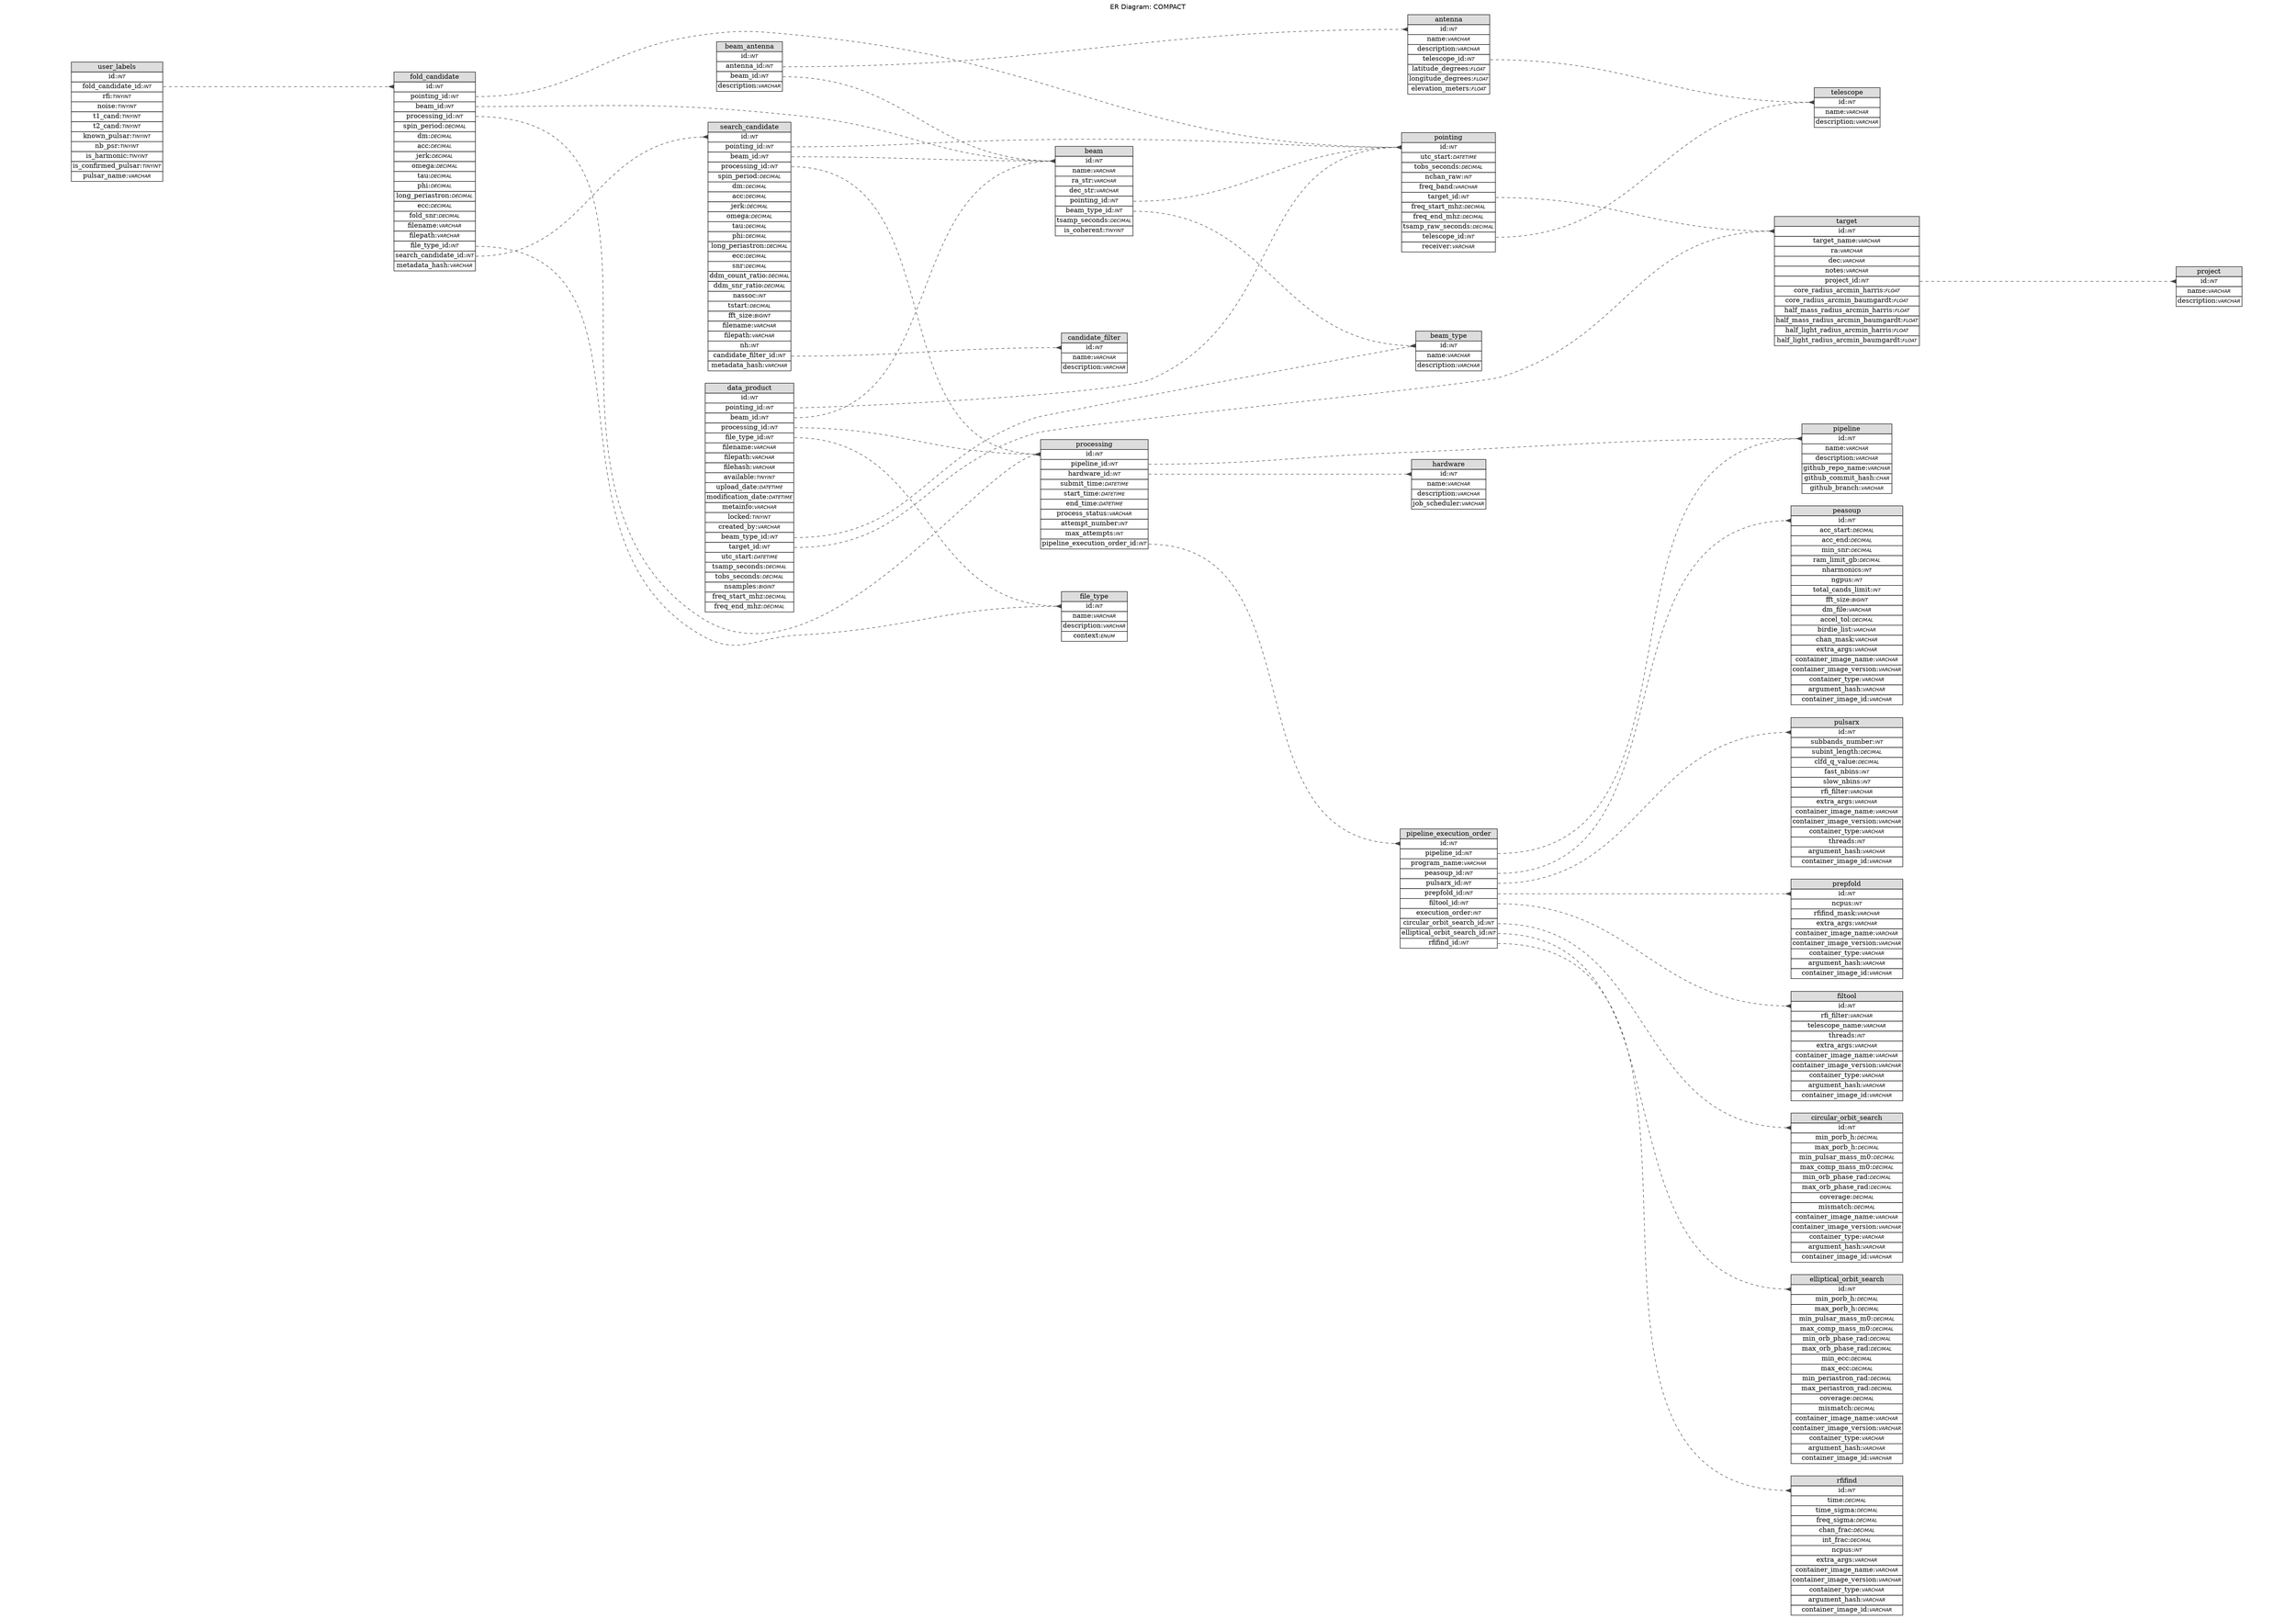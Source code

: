 // ************************************************************
// Generated by: Sequel Pro
// Version 4541
//
// http://www.sequelpro.com/
// https://github.com/sequelpro/sequelpro
//
// Host: 127.0.0.1 (MySQL 11.1.3-MariaDB)
// Database: COMPACT
// Generation Time: 2024-02-22 10:24:40 +0000
// ************************************************************

digraph "Database Structure" {
	label = "ER Diagram: COMPACT";
	labelloc = t;
	compound = true;
	node [ shape = record ];
	fontname = "Helvetica";
	ranksep = 1.25;
	ratio = 0.7;
	rankdir = LR;
	subgraph "table_antenna" {
		node [ shape = "plaintext" ];
		"antenna" [ label=<
			<TABLE BORDER="0" CELLSPACING="0" CELLBORDER="1">
			<TR><TD COLSPAN="3" BGCOLOR="#DDDDDD">antenna</TD></TR>
			<TR><TD COLSPAN="3" PORT="id">id:<FONT FACE="Helvetica-Oblique" POINT-SIZE="10">INT</FONT></TD></TR>
			<TR><TD COLSPAN="3" PORT="name">name:<FONT FACE="Helvetica-Oblique" POINT-SIZE="10">VARCHAR</FONT></TD></TR>
			<TR><TD COLSPAN="3" PORT="description">description:<FONT FACE="Helvetica-Oblique" POINT-SIZE="10">VARCHAR</FONT></TD></TR>
			<TR><TD COLSPAN="3" PORT="telescope_id">telescope_id:<FONT FACE="Helvetica-Oblique" POINT-SIZE="10">INT</FONT></TD></TR>
			<TR><TD COLSPAN="3" PORT="latitude_degrees">latitude_degrees:<FONT FACE="Helvetica-Oblique" POINT-SIZE="10">FLOAT</FONT></TD></TR>
			<TR><TD COLSPAN="3" PORT="longitude_degrees">longitude_degrees:<FONT FACE="Helvetica-Oblique" POINT-SIZE="10">FLOAT</FONT></TD></TR>
			<TR><TD COLSPAN="3" PORT="elevation_meters">elevation_meters:<FONT FACE="Helvetica-Oblique" POINT-SIZE="10">FLOAT</FONT></TD></TR>
			</TABLE>>
		];
	}
	subgraph "table_beam" {
		node [ shape = "plaintext" ];
		"beam" [ label=<
			<TABLE BORDER="0" CELLSPACING="0" CELLBORDER="1">
			<TR><TD COLSPAN="3" BGCOLOR="#DDDDDD">beam</TD></TR>
			<TR><TD COLSPAN="3" PORT="id">id:<FONT FACE="Helvetica-Oblique" POINT-SIZE="10">INT</FONT></TD></TR>
			<TR><TD COLSPAN="3" PORT="name">name:<FONT FACE="Helvetica-Oblique" POINT-SIZE="10">VARCHAR</FONT></TD></TR>
			<TR><TD COLSPAN="3" PORT="ra_str">ra_str:<FONT FACE="Helvetica-Oblique" POINT-SIZE="10">VARCHAR</FONT></TD></TR>
			<TR><TD COLSPAN="3" PORT="dec_str">dec_str:<FONT FACE="Helvetica-Oblique" POINT-SIZE="10">VARCHAR</FONT></TD></TR>
			<TR><TD COLSPAN="3" PORT="pointing_id">pointing_id:<FONT FACE="Helvetica-Oblique" POINT-SIZE="10">INT</FONT></TD></TR>
			<TR><TD COLSPAN="3" PORT="beam_type_id">beam_type_id:<FONT FACE="Helvetica-Oblique" POINT-SIZE="10">INT</FONT></TD></TR>
			<TR><TD COLSPAN="3" PORT="tsamp_seconds">tsamp_seconds:<FONT FACE="Helvetica-Oblique" POINT-SIZE="10">DECIMAL</FONT></TD></TR>
			<TR><TD COLSPAN="3" PORT="is_coherent">is_coherent:<FONT FACE="Helvetica-Oblique" POINT-SIZE="10">TINYINT</FONT></TD></TR>
			</TABLE>>
		];
	}
	subgraph "table_beam_antenna" {
		node [ shape = "plaintext" ];
		"beam_antenna" [ label=<
			<TABLE BORDER="0" CELLSPACING="0" CELLBORDER="1">
			<TR><TD COLSPAN="3" BGCOLOR="#DDDDDD">beam_antenna</TD></TR>
			<TR><TD COLSPAN="3" PORT="id">id:<FONT FACE="Helvetica-Oblique" POINT-SIZE="10">INT</FONT></TD></TR>
			<TR><TD COLSPAN="3" PORT="antenna_id">antenna_id:<FONT FACE="Helvetica-Oblique" POINT-SIZE="10">INT</FONT></TD></TR>
			<TR><TD COLSPAN="3" PORT="beam_id">beam_id:<FONT FACE="Helvetica-Oblique" POINT-SIZE="10">INT</FONT></TD></TR>
			<TR><TD COLSPAN="3" PORT="description">description:<FONT FACE="Helvetica-Oblique" POINT-SIZE="10">VARCHAR</FONT></TD></TR>
			</TABLE>>
		];
	}
	subgraph "table_beam_type" {
		node [ shape = "plaintext" ];
		"beam_type" [ label=<
			<TABLE BORDER="0" CELLSPACING="0" CELLBORDER="1">
			<TR><TD COLSPAN="3" BGCOLOR="#DDDDDD">beam_type</TD></TR>
			<TR><TD COLSPAN="3" PORT="id">id:<FONT FACE="Helvetica-Oblique" POINT-SIZE="10">INT</FONT></TD></TR>
			<TR><TD COLSPAN="3" PORT="name">name:<FONT FACE="Helvetica-Oblique" POINT-SIZE="10">VARCHAR</FONT></TD></TR>
			<TR><TD COLSPAN="3" PORT="description">description:<FONT FACE="Helvetica-Oblique" POINT-SIZE="10">VARCHAR</FONT></TD></TR>
			</TABLE>>
		];
	}
	subgraph "table_candidate_filter" {
		node [ shape = "plaintext" ];
		"candidate_filter" [ label=<
			<TABLE BORDER="0" CELLSPACING="0" CELLBORDER="1">
			<TR><TD COLSPAN="3" BGCOLOR="#DDDDDD">candidate_filter</TD></TR>
			<TR><TD COLSPAN="3" PORT="id">id:<FONT FACE="Helvetica-Oblique" POINT-SIZE="10">INT</FONT></TD></TR>
			<TR><TD COLSPAN="3" PORT="name">name:<FONT FACE="Helvetica-Oblique" POINT-SIZE="10">VARCHAR</FONT></TD></TR>
			<TR><TD COLSPAN="3" PORT="description">description:<FONT FACE="Helvetica-Oblique" POINT-SIZE="10">VARCHAR</FONT></TD></TR>
			</TABLE>>
		];
	}
	subgraph "table_circular_orbit_search" {
		node [ shape = "plaintext" ];
		"circular_orbit_search" [ label=<
			<TABLE BORDER="0" CELLSPACING="0" CELLBORDER="1">
			<TR><TD COLSPAN="3" BGCOLOR="#DDDDDD">circular_orbit_search</TD></TR>
			<TR><TD COLSPAN="3" PORT="id">id:<FONT FACE="Helvetica-Oblique" POINT-SIZE="10">INT</FONT></TD></TR>
			<TR><TD COLSPAN="3" PORT="min_porb_h">min_porb_h:<FONT FACE="Helvetica-Oblique" POINT-SIZE="10">DECIMAL</FONT></TD></TR>
			<TR><TD COLSPAN="3" PORT="max_porb_h">max_porb_h:<FONT FACE="Helvetica-Oblique" POINT-SIZE="10">DECIMAL</FONT></TD></TR>
			<TR><TD COLSPAN="3" PORT="min_pulsar_mass_m0">min_pulsar_mass_m0:<FONT FACE="Helvetica-Oblique" POINT-SIZE="10">DECIMAL</FONT></TD></TR>
			<TR><TD COLSPAN="3" PORT="max_comp_mass_m0">max_comp_mass_m0:<FONT FACE="Helvetica-Oblique" POINT-SIZE="10">DECIMAL</FONT></TD></TR>
			<TR><TD COLSPAN="3" PORT="min_orb_phase_rad">min_orb_phase_rad:<FONT FACE="Helvetica-Oblique" POINT-SIZE="10">DECIMAL</FONT></TD></TR>
			<TR><TD COLSPAN="3" PORT="max_orb_phase_rad">max_orb_phase_rad:<FONT FACE="Helvetica-Oblique" POINT-SIZE="10">DECIMAL</FONT></TD></TR>
			<TR><TD COLSPAN="3" PORT="coverage">coverage:<FONT FACE="Helvetica-Oblique" POINT-SIZE="10">DECIMAL</FONT></TD></TR>
			<TR><TD COLSPAN="3" PORT="mismatch">mismatch:<FONT FACE="Helvetica-Oblique" POINT-SIZE="10">DECIMAL</FONT></TD></TR>
			<TR><TD COLSPAN="3" PORT="container_image_name">container_image_name:<FONT FACE="Helvetica-Oblique" POINT-SIZE="10">VARCHAR</FONT></TD></TR>
			<TR><TD COLSPAN="3" PORT="container_image_version">container_image_version:<FONT FACE="Helvetica-Oblique" POINT-SIZE="10">VARCHAR</FONT></TD></TR>
			<TR><TD COLSPAN="3" PORT="container_type">container_type:<FONT FACE="Helvetica-Oblique" POINT-SIZE="10">VARCHAR</FONT></TD></TR>
			<TR><TD COLSPAN="3" PORT="argument_hash">argument_hash:<FONT FACE="Helvetica-Oblique" POINT-SIZE="10">VARCHAR</FONT></TD></TR>
			<TR><TD COLSPAN="3" PORT="container_image_id">container_image_id:<FONT FACE="Helvetica-Oblique" POINT-SIZE="10">VARCHAR</FONT></TD></TR>
			</TABLE>>
		];
	}
	subgraph "table_data_product" {
		node [ shape = "plaintext" ];
		"data_product" [ label=<
			<TABLE BORDER="0" CELLSPACING="0" CELLBORDER="1">
			<TR><TD COLSPAN="3" BGCOLOR="#DDDDDD">data_product</TD></TR>
			<TR><TD COLSPAN="3" PORT="id">id:<FONT FACE="Helvetica-Oblique" POINT-SIZE="10">INT</FONT></TD></TR>
			<TR><TD COLSPAN="3" PORT="pointing_id">pointing_id:<FONT FACE="Helvetica-Oblique" POINT-SIZE="10">INT</FONT></TD></TR>
			<TR><TD COLSPAN="3" PORT="beam_id">beam_id:<FONT FACE="Helvetica-Oblique" POINT-SIZE="10">INT</FONT></TD></TR>
			<TR><TD COLSPAN="3" PORT="processing_id">processing_id:<FONT FACE="Helvetica-Oblique" POINT-SIZE="10">INT</FONT></TD></TR>
			<TR><TD COLSPAN="3" PORT="file_type_id">file_type_id:<FONT FACE="Helvetica-Oblique" POINT-SIZE="10">INT</FONT></TD></TR>
			<TR><TD COLSPAN="3" PORT="filename">filename:<FONT FACE="Helvetica-Oblique" POINT-SIZE="10">VARCHAR</FONT></TD></TR>
			<TR><TD COLSPAN="3" PORT="filepath">filepath:<FONT FACE="Helvetica-Oblique" POINT-SIZE="10">VARCHAR</FONT></TD></TR>
			<TR><TD COLSPAN="3" PORT="filehash">filehash:<FONT FACE="Helvetica-Oblique" POINT-SIZE="10">VARCHAR</FONT></TD></TR>
			<TR><TD COLSPAN="3" PORT="available">available:<FONT FACE="Helvetica-Oblique" POINT-SIZE="10">TINYINT</FONT></TD></TR>
			<TR><TD COLSPAN="3" PORT="upload_date">upload_date:<FONT FACE="Helvetica-Oblique" POINT-SIZE="10">DATETIME</FONT></TD></TR>
			<TR><TD COLSPAN="3" PORT="modification_date">modification_date:<FONT FACE="Helvetica-Oblique" POINT-SIZE="10">DATETIME</FONT></TD></TR>
			<TR><TD COLSPAN="3" PORT="metainfo">metainfo:<FONT FACE="Helvetica-Oblique" POINT-SIZE="10">VARCHAR</FONT></TD></TR>
			<TR><TD COLSPAN="3" PORT="locked">locked:<FONT FACE="Helvetica-Oblique" POINT-SIZE="10">TINYINT</FONT></TD></TR>
			<TR><TD COLSPAN="3" PORT="created_by">created_by:<FONT FACE="Helvetica-Oblique" POINT-SIZE="10">VARCHAR</FONT></TD></TR>
			<TR><TD COLSPAN="3" PORT="beam_type_id">beam_type_id:<FONT FACE="Helvetica-Oblique" POINT-SIZE="10">INT</FONT></TD></TR>
			<TR><TD COLSPAN="3" PORT="target_id">target_id:<FONT FACE="Helvetica-Oblique" POINT-SIZE="10">INT</FONT></TD></TR>
			<TR><TD COLSPAN="3" PORT="utc_start">utc_start:<FONT FACE="Helvetica-Oblique" POINT-SIZE="10">DATETIME</FONT></TD></TR>
			<TR><TD COLSPAN="3" PORT="tsamp_seconds">tsamp_seconds:<FONT FACE="Helvetica-Oblique" POINT-SIZE="10">DECIMAL</FONT></TD></TR>
			<TR><TD COLSPAN="3" PORT="tobs_seconds">tobs_seconds:<FONT FACE="Helvetica-Oblique" POINT-SIZE="10">DECIMAL</FONT></TD></TR>
			<TR><TD COLSPAN="3" PORT="nsamples">nsamples:<FONT FACE="Helvetica-Oblique" POINT-SIZE="10">BIGINT</FONT></TD></TR>
			<TR><TD COLSPAN="3" PORT="freq_start_mhz">freq_start_mhz:<FONT FACE="Helvetica-Oblique" POINT-SIZE="10">DECIMAL</FONT></TD></TR>
			<TR><TD COLSPAN="3" PORT="freq_end_mhz">freq_end_mhz:<FONT FACE="Helvetica-Oblique" POINT-SIZE="10">DECIMAL</FONT></TD></TR>
			</TABLE>>
		];
	}
	subgraph "table_elliptical_orbit_search" {
		node [ shape = "plaintext" ];
		"elliptical_orbit_search" [ label=<
			<TABLE BORDER="0" CELLSPACING="0" CELLBORDER="1">
			<TR><TD COLSPAN="3" BGCOLOR="#DDDDDD">elliptical_orbit_search</TD></TR>
			<TR><TD COLSPAN="3" PORT="id">id:<FONT FACE="Helvetica-Oblique" POINT-SIZE="10">INT</FONT></TD></TR>
			<TR><TD COLSPAN="3" PORT="min_porb_h">min_porb_h:<FONT FACE="Helvetica-Oblique" POINT-SIZE="10">DECIMAL</FONT></TD></TR>
			<TR><TD COLSPAN="3" PORT="max_porb_h">max_porb_h:<FONT FACE="Helvetica-Oblique" POINT-SIZE="10">DECIMAL</FONT></TD></TR>
			<TR><TD COLSPAN="3" PORT="min_pulsar_mass_m0">min_pulsar_mass_m0:<FONT FACE="Helvetica-Oblique" POINT-SIZE="10">DECIMAL</FONT></TD></TR>
			<TR><TD COLSPAN="3" PORT="max_comp_mass_m0">max_comp_mass_m0:<FONT FACE="Helvetica-Oblique" POINT-SIZE="10">DECIMAL</FONT></TD></TR>
			<TR><TD COLSPAN="3" PORT="min_orb_phase_rad">min_orb_phase_rad:<FONT FACE="Helvetica-Oblique" POINT-SIZE="10">DECIMAL</FONT></TD></TR>
			<TR><TD COLSPAN="3" PORT="max_orb_phase_rad">max_orb_phase_rad:<FONT FACE="Helvetica-Oblique" POINT-SIZE="10">DECIMAL</FONT></TD></TR>
			<TR><TD COLSPAN="3" PORT="min_ecc">min_ecc:<FONT FACE="Helvetica-Oblique" POINT-SIZE="10">DECIMAL</FONT></TD></TR>
			<TR><TD COLSPAN="3" PORT="max_ecc">max_ecc:<FONT FACE="Helvetica-Oblique" POINT-SIZE="10">DECIMAL</FONT></TD></TR>
			<TR><TD COLSPAN="3" PORT="min_periastron_rad">min_periastron_rad:<FONT FACE="Helvetica-Oblique" POINT-SIZE="10">DECIMAL</FONT></TD></TR>
			<TR><TD COLSPAN="3" PORT="max_periastron_rad">max_periastron_rad:<FONT FACE="Helvetica-Oblique" POINT-SIZE="10">DECIMAL</FONT></TD></TR>
			<TR><TD COLSPAN="3" PORT="coverage">coverage:<FONT FACE="Helvetica-Oblique" POINT-SIZE="10">DECIMAL</FONT></TD></TR>
			<TR><TD COLSPAN="3" PORT="mismatch">mismatch:<FONT FACE="Helvetica-Oblique" POINT-SIZE="10">DECIMAL</FONT></TD></TR>
			<TR><TD COLSPAN="3" PORT="container_image_name">container_image_name:<FONT FACE="Helvetica-Oblique" POINT-SIZE="10">VARCHAR</FONT></TD></TR>
			<TR><TD COLSPAN="3" PORT="container_image_version">container_image_version:<FONT FACE="Helvetica-Oblique" POINT-SIZE="10">VARCHAR</FONT></TD></TR>
			<TR><TD COLSPAN="3" PORT="container_type">container_type:<FONT FACE="Helvetica-Oblique" POINT-SIZE="10">VARCHAR</FONT></TD></TR>
			<TR><TD COLSPAN="3" PORT="argument_hash">argument_hash:<FONT FACE="Helvetica-Oblique" POINT-SIZE="10">VARCHAR</FONT></TD></TR>
			<TR><TD COLSPAN="3" PORT="container_image_id">container_image_id:<FONT FACE="Helvetica-Oblique" POINT-SIZE="10">VARCHAR</FONT></TD></TR>
			</TABLE>>
		];
	}
	subgraph "table_file_type" {
		node [ shape = "plaintext" ];
		"file_type" [ label=<
			<TABLE BORDER="0" CELLSPACING="0" CELLBORDER="1">
			<TR><TD COLSPAN="3" BGCOLOR="#DDDDDD">file_type</TD></TR>
			<TR><TD COLSPAN="3" PORT="id">id:<FONT FACE="Helvetica-Oblique" POINT-SIZE="10">INT</FONT></TD></TR>
			<TR><TD COLSPAN="3" PORT="name">name:<FONT FACE="Helvetica-Oblique" POINT-SIZE="10">VARCHAR</FONT></TD></TR>
			<TR><TD COLSPAN="3" PORT="description">description:<FONT FACE="Helvetica-Oblique" POINT-SIZE="10">VARCHAR</FONT></TD></TR>
			<TR><TD COLSPAN="3" PORT="context">context:<FONT FACE="Helvetica-Oblique" POINT-SIZE="10">ENUM</FONT></TD></TR>
			</TABLE>>
		];
	}
	subgraph "table_filtool" {
		node [ shape = "plaintext" ];
		"filtool" [ label=<
			<TABLE BORDER="0" CELLSPACING="0" CELLBORDER="1">
			<TR><TD COLSPAN="3" BGCOLOR="#DDDDDD">filtool</TD></TR>
			<TR><TD COLSPAN="3" PORT="id">id:<FONT FACE="Helvetica-Oblique" POINT-SIZE="10">INT</FONT></TD></TR>
			<TR><TD COLSPAN="3" PORT="rfi_filter">rfi_filter:<FONT FACE="Helvetica-Oblique" POINT-SIZE="10">VARCHAR</FONT></TD></TR>
			<TR><TD COLSPAN="3" PORT="telescope_name">telescope_name:<FONT FACE="Helvetica-Oblique" POINT-SIZE="10">VARCHAR</FONT></TD></TR>
			<TR><TD COLSPAN="3" PORT="threads">threads:<FONT FACE="Helvetica-Oblique" POINT-SIZE="10">INT</FONT></TD></TR>
			<TR><TD COLSPAN="3" PORT="extra_args">extra_args:<FONT FACE="Helvetica-Oblique" POINT-SIZE="10">VARCHAR</FONT></TD></TR>
			<TR><TD COLSPAN="3" PORT="container_image_name">container_image_name:<FONT FACE="Helvetica-Oblique" POINT-SIZE="10">VARCHAR</FONT></TD></TR>
			<TR><TD COLSPAN="3" PORT="container_image_version">container_image_version:<FONT FACE="Helvetica-Oblique" POINT-SIZE="10">VARCHAR</FONT></TD></TR>
			<TR><TD COLSPAN="3" PORT="container_type">container_type:<FONT FACE="Helvetica-Oblique" POINT-SIZE="10">VARCHAR</FONT></TD></TR>
			<TR><TD COLSPAN="3" PORT="argument_hash">argument_hash:<FONT FACE="Helvetica-Oblique" POINT-SIZE="10">VARCHAR</FONT></TD></TR>
			<TR><TD COLSPAN="3" PORT="container_image_id">container_image_id:<FONT FACE="Helvetica-Oblique" POINT-SIZE="10">VARCHAR</FONT></TD></TR>
			</TABLE>>
		];
	}
	subgraph "table_fold_candidate" {
		node [ shape = "plaintext" ];
		"fold_candidate" [ label=<
			<TABLE BORDER="0" CELLSPACING="0" CELLBORDER="1">
			<TR><TD COLSPAN="3" BGCOLOR="#DDDDDD">fold_candidate</TD></TR>
			<TR><TD COLSPAN="3" PORT="id">id:<FONT FACE="Helvetica-Oblique" POINT-SIZE="10">INT</FONT></TD></TR>
			<TR><TD COLSPAN="3" PORT="pointing_id">pointing_id:<FONT FACE="Helvetica-Oblique" POINT-SIZE="10">INT</FONT></TD></TR>
			<TR><TD COLSPAN="3" PORT="beam_id">beam_id:<FONT FACE="Helvetica-Oblique" POINT-SIZE="10">INT</FONT></TD></TR>
			<TR><TD COLSPAN="3" PORT="processing_id">processing_id:<FONT FACE="Helvetica-Oblique" POINT-SIZE="10">INT</FONT></TD></TR>
			<TR><TD COLSPAN="3" PORT="spin_period">spin_period:<FONT FACE="Helvetica-Oblique" POINT-SIZE="10">DECIMAL</FONT></TD></TR>
			<TR><TD COLSPAN="3" PORT="dm">dm:<FONT FACE="Helvetica-Oblique" POINT-SIZE="10">DECIMAL</FONT></TD></TR>
			<TR><TD COLSPAN="3" PORT="acc">acc:<FONT FACE="Helvetica-Oblique" POINT-SIZE="10">DECIMAL</FONT></TD></TR>
			<TR><TD COLSPAN="3" PORT="jerk">jerk:<FONT FACE="Helvetica-Oblique" POINT-SIZE="10">DECIMAL</FONT></TD></TR>
			<TR><TD COLSPAN="3" PORT="omega">omega:<FONT FACE="Helvetica-Oblique" POINT-SIZE="10">DECIMAL</FONT></TD></TR>
			<TR><TD COLSPAN="3" PORT="tau">tau:<FONT FACE="Helvetica-Oblique" POINT-SIZE="10">DECIMAL</FONT></TD></TR>
			<TR><TD COLSPAN="3" PORT="phi">phi:<FONT FACE="Helvetica-Oblique" POINT-SIZE="10">DECIMAL</FONT></TD></TR>
			<TR><TD COLSPAN="3" PORT="long_periastron">long_periastron:<FONT FACE="Helvetica-Oblique" POINT-SIZE="10">DECIMAL</FONT></TD></TR>
			<TR><TD COLSPAN="3" PORT="ecc">ecc:<FONT FACE="Helvetica-Oblique" POINT-SIZE="10">DECIMAL</FONT></TD></TR>
			<TR><TD COLSPAN="3" PORT="fold_snr">fold_snr:<FONT FACE="Helvetica-Oblique" POINT-SIZE="10">DECIMAL</FONT></TD></TR>
			<TR><TD COLSPAN="3" PORT="filename">filename:<FONT FACE="Helvetica-Oblique" POINT-SIZE="10">VARCHAR</FONT></TD></TR>
			<TR><TD COLSPAN="3" PORT="filepath">filepath:<FONT FACE="Helvetica-Oblique" POINT-SIZE="10">VARCHAR</FONT></TD></TR>
			<TR><TD COLSPAN="3" PORT="file_type_id">file_type_id:<FONT FACE="Helvetica-Oblique" POINT-SIZE="10">INT</FONT></TD></TR>
			<TR><TD COLSPAN="3" PORT="search_candidate_id">search_candidate_id:<FONT FACE="Helvetica-Oblique" POINT-SIZE="10">INT</FONT></TD></TR>
			<TR><TD COLSPAN="3" PORT="metadata_hash">metadata_hash:<FONT FACE="Helvetica-Oblique" POINT-SIZE="10">VARCHAR</FONT></TD></TR>
			</TABLE>>
		];
	}
	subgraph "table_hardware" {
		node [ shape = "plaintext" ];
		"hardware" [ label=<
			<TABLE BORDER="0" CELLSPACING="0" CELLBORDER="1">
			<TR><TD COLSPAN="3" BGCOLOR="#DDDDDD">hardware</TD></TR>
			<TR><TD COLSPAN="3" PORT="id">id:<FONT FACE="Helvetica-Oblique" POINT-SIZE="10">INT</FONT></TD></TR>
			<TR><TD COLSPAN="3" PORT="name">name:<FONT FACE="Helvetica-Oblique" POINT-SIZE="10">VARCHAR</FONT></TD></TR>
			<TR><TD COLSPAN="3" PORT="description">description:<FONT FACE="Helvetica-Oblique" POINT-SIZE="10">VARCHAR</FONT></TD></TR>
			<TR><TD COLSPAN="3" PORT="job_scheduler">job_scheduler:<FONT FACE="Helvetica-Oblique" POINT-SIZE="10">VARCHAR</FONT></TD></TR>
			</TABLE>>
		];
	}
	subgraph "table_peasoup" {
		node [ shape = "plaintext" ];
		"peasoup" [ label=<
			<TABLE BORDER="0" CELLSPACING="0" CELLBORDER="1">
			<TR><TD COLSPAN="3" BGCOLOR="#DDDDDD">peasoup</TD></TR>
			<TR><TD COLSPAN="3" PORT="id">id:<FONT FACE="Helvetica-Oblique" POINT-SIZE="10">INT</FONT></TD></TR>
			<TR><TD COLSPAN="3" PORT="acc_start">acc_start:<FONT FACE="Helvetica-Oblique" POINT-SIZE="10">DECIMAL</FONT></TD></TR>
			<TR><TD COLSPAN="3" PORT="acc_end">acc_end:<FONT FACE="Helvetica-Oblique" POINT-SIZE="10">DECIMAL</FONT></TD></TR>
			<TR><TD COLSPAN="3" PORT="min_snr">min_snr:<FONT FACE="Helvetica-Oblique" POINT-SIZE="10">DECIMAL</FONT></TD></TR>
			<TR><TD COLSPAN="3" PORT="ram_limit_gb">ram_limit_gb:<FONT FACE="Helvetica-Oblique" POINT-SIZE="10">DECIMAL</FONT></TD></TR>
			<TR><TD COLSPAN="3" PORT="nharmonics">nharmonics:<FONT FACE="Helvetica-Oblique" POINT-SIZE="10">INT</FONT></TD></TR>
			<TR><TD COLSPAN="3" PORT="ngpus">ngpus:<FONT FACE="Helvetica-Oblique" POINT-SIZE="10">INT</FONT></TD></TR>
			<TR><TD COLSPAN="3" PORT="total_cands_limit">total_cands_limit:<FONT FACE="Helvetica-Oblique" POINT-SIZE="10">INT</FONT></TD></TR>
			<TR><TD COLSPAN="3" PORT="fft_size">fft_size:<FONT FACE="Helvetica-Oblique" POINT-SIZE="10">BIGINT</FONT></TD></TR>
			<TR><TD COLSPAN="3" PORT="dm_file">dm_file:<FONT FACE="Helvetica-Oblique" POINT-SIZE="10">VARCHAR</FONT></TD></TR>
			<TR><TD COLSPAN="3" PORT="accel_tol">accel_tol:<FONT FACE="Helvetica-Oblique" POINT-SIZE="10">DECIMAL</FONT></TD></TR>
			<TR><TD COLSPAN="3" PORT="birdie_list">birdie_list:<FONT FACE="Helvetica-Oblique" POINT-SIZE="10">VARCHAR</FONT></TD></TR>
			<TR><TD COLSPAN="3" PORT="chan_mask">chan_mask:<FONT FACE="Helvetica-Oblique" POINT-SIZE="10">VARCHAR</FONT></TD></TR>
			<TR><TD COLSPAN="3" PORT="extra_args">extra_args:<FONT FACE="Helvetica-Oblique" POINT-SIZE="10">VARCHAR</FONT></TD></TR>
			<TR><TD COLSPAN="3" PORT="container_image_name">container_image_name:<FONT FACE="Helvetica-Oblique" POINT-SIZE="10">VARCHAR</FONT></TD></TR>
			<TR><TD COLSPAN="3" PORT="container_image_version">container_image_version:<FONT FACE="Helvetica-Oblique" POINT-SIZE="10">VARCHAR</FONT></TD></TR>
			<TR><TD COLSPAN="3" PORT="container_type">container_type:<FONT FACE="Helvetica-Oblique" POINT-SIZE="10">VARCHAR</FONT></TD></TR>
			<TR><TD COLSPAN="3" PORT="argument_hash">argument_hash:<FONT FACE="Helvetica-Oblique" POINT-SIZE="10">VARCHAR</FONT></TD></TR>
			<TR><TD COLSPAN="3" PORT="container_image_id">container_image_id:<FONT FACE="Helvetica-Oblique" POINT-SIZE="10">VARCHAR</FONT></TD></TR>
			</TABLE>>
		];
	}
	subgraph "table_pipeline" {
		node [ shape = "plaintext" ];
		"pipeline" [ label=<
			<TABLE BORDER="0" CELLSPACING="0" CELLBORDER="1">
			<TR><TD COLSPAN="3" BGCOLOR="#DDDDDD">pipeline</TD></TR>
			<TR><TD COLSPAN="3" PORT="id">id:<FONT FACE="Helvetica-Oblique" POINT-SIZE="10">INT</FONT></TD></TR>
			<TR><TD COLSPAN="3" PORT="name">name:<FONT FACE="Helvetica-Oblique" POINT-SIZE="10">VARCHAR</FONT></TD></TR>
			<TR><TD COLSPAN="3" PORT="description">description:<FONT FACE="Helvetica-Oblique" POINT-SIZE="10">VARCHAR</FONT></TD></TR>
			<TR><TD COLSPAN="3" PORT="github_repo_name">github_repo_name:<FONT FACE="Helvetica-Oblique" POINT-SIZE="10">VARCHAR</FONT></TD></TR>
			<TR><TD COLSPAN="3" PORT="github_commit_hash">github_commit_hash:<FONT FACE="Helvetica-Oblique" POINT-SIZE="10">CHAR</FONT></TD></TR>
			<TR><TD COLSPAN="3" PORT="github_branch">github_branch:<FONT FACE="Helvetica-Oblique" POINT-SIZE="10">VARCHAR</FONT></TD></TR>
			</TABLE>>
		];
	}
	subgraph "table_pipeline_execution_order" {
		node [ shape = "plaintext" ];
		"pipeline_execution_order" [ label=<
			<TABLE BORDER="0" CELLSPACING="0" CELLBORDER="1">
			<TR><TD COLSPAN="3" BGCOLOR="#DDDDDD">pipeline_execution_order</TD></TR>
			<TR><TD COLSPAN="3" PORT="id">id:<FONT FACE="Helvetica-Oblique" POINT-SIZE="10">INT</FONT></TD></TR>
			<TR><TD COLSPAN="3" PORT="pipeline_id">pipeline_id:<FONT FACE="Helvetica-Oblique" POINT-SIZE="10">INT</FONT></TD></TR>
			<TR><TD COLSPAN="3" PORT="program_name">program_name:<FONT FACE="Helvetica-Oblique" POINT-SIZE="10">VARCHAR</FONT></TD></TR>
			<TR><TD COLSPAN="3" PORT="peasoup_id">peasoup_id:<FONT FACE="Helvetica-Oblique" POINT-SIZE="10">INT</FONT></TD></TR>
			<TR><TD COLSPAN="3" PORT="pulsarx_id">pulsarx_id:<FONT FACE="Helvetica-Oblique" POINT-SIZE="10">INT</FONT></TD></TR>
			<TR><TD COLSPAN="3" PORT="prepfold_id">prepfold_id:<FONT FACE="Helvetica-Oblique" POINT-SIZE="10">INT</FONT></TD></TR>
			<TR><TD COLSPAN="3" PORT="filtool_id">filtool_id:<FONT FACE="Helvetica-Oblique" POINT-SIZE="10">INT</FONT></TD></TR>
			<TR><TD COLSPAN="3" PORT="execution_order">execution_order:<FONT FACE="Helvetica-Oblique" POINT-SIZE="10">INT</FONT></TD></TR>
			<TR><TD COLSPAN="3" PORT="circular_orbit_search_id">circular_orbit_search_id:<FONT FACE="Helvetica-Oblique" POINT-SIZE="10">INT</FONT></TD></TR>
			<TR><TD COLSPAN="3" PORT="elliptical_orbit_search_id">elliptical_orbit_search_id:<FONT FACE="Helvetica-Oblique" POINT-SIZE="10">INT</FONT></TD></TR>
			<TR><TD COLSPAN="3" PORT="rfifind_id">rfifind_id:<FONT FACE="Helvetica-Oblique" POINT-SIZE="10">INT</FONT></TD></TR>
			</TABLE>>
		];
	}
	subgraph "table_pointing" {
		node [ shape = "plaintext" ];
		"pointing" [ label=<
			<TABLE BORDER="0" CELLSPACING="0" CELLBORDER="1">
			<TR><TD COLSPAN="3" BGCOLOR="#DDDDDD">pointing</TD></TR>
			<TR><TD COLSPAN="3" PORT="id">id:<FONT FACE="Helvetica-Oblique" POINT-SIZE="10">INT</FONT></TD></TR>
			<TR><TD COLSPAN="3" PORT="utc_start">utc_start:<FONT FACE="Helvetica-Oblique" POINT-SIZE="10">DATETIME</FONT></TD></TR>
			<TR><TD COLSPAN="3" PORT="tobs_seconds">tobs_seconds:<FONT FACE="Helvetica-Oblique" POINT-SIZE="10">DECIMAL</FONT></TD></TR>
			<TR><TD COLSPAN="3" PORT="nchan_raw">nchan_raw:<FONT FACE="Helvetica-Oblique" POINT-SIZE="10">INT</FONT></TD></TR>
			<TR><TD COLSPAN="3" PORT="freq_band">freq_band:<FONT FACE="Helvetica-Oblique" POINT-SIZE="10">VARCHAR</FONT></TD></TR>
			<TR><TD COLSPAN="3" PORT="target_id">target_id:<FONT FACE="Helvetica-Oblique" POINT-SIZE="10">INT</FONT></TD></TR>
			<TR><TD COLSPAN="3" PORT="freq_start_mhz">freq_start_mhz:<FONT FACE="Helvetica-Oblique" POINT-SIZE="10">DECIMAL</FONT></TD></TR>
			<TR><TD COLSPAN="3" PORT="freq_end_mhz">freq_end_mhz:<FONT FACE="Helvetica-Oblique" POINT-SIZE="10">DECIMAL</FONT></TD></TR>
			<TR><TD COLSPAN="3" PORT="tsamp_raw_seconds">tsamp_raw_seconds:<FONT FACE="Helvetica-Oblique" POINT-SIZE="10">DECIMAL</FONT></TD></TR>
			<TR><TD COLSPAN="3" PORT="telescope_id">telescope_id:<FONT FACE="Helvetica-Oblique" POINT-SIZE="10">INT</FONT></TD></TR>
			<TR><TD COLSPAN="3" PORT="receiver">receiver:<FONT FACE="Helvetica-Oblique" POINT-SIZE="10">VARCHAR</FONT></TD></TR>
			</TABLE>>
		];
	}
	subgraph "table_prepfold" {
		node [ shape = "plaintext" ];
		"prepfold" [ label=<
			<TABLE BORDER="0" CELLSPACING="0" CELLBORDER="1">
			<TR><TD COLSPAN="3" BGCOLOR="#DDDDDD">prepfold</TD></TR>
			<TR><TD COLSPAN="3" PORT="id">id:<FONT FACE="Helvetica-Oblique" POINT-SIZE="10">INT</FONT></TD></TR>
			<TR><TD COLSPAN="3" PORT="ncpus">ncpus:<FONT FACE="Helvetica-Oblique" POINT-SIZE="10">INT</FONT></TD></TR>
			<TR><TD COLSPAN="3" PORT="rfifind_mask">rfifind_mask:<FONT FACE="Helvetica-Oblique" POINT-SIZE="10">VARCHAR</FONT></TD></TR>
			<TR><TD COLSPAN="3" PORT="extra_args">extra_args:<FONT FACE="Helvetica-Oblique" POINT-SIZE="10">VARCHAR</FONT></TD></TR>
			<TR><TD COLSPAN="3" PORT="container_image_name">container_image_name:<FONT FACE="Helvetica-Oblique" POINT-SIZE="10">VARCHAR</FONT></TD></TR>
			<TR><TD COLSPAN="3" PORT="container_image_version">container_image_version:<FONT FACE="Helvetica-Oblique" POINT-SIZE="10">VARCHAR</FONT></TD></TR>
			<TR><TD COLSPAN="3" PORT="container_type">container_type:<FONT FACE="Helvetica-Oblique" POINT-SIZE="10">VARCHAR</FONT></TD></TR>
			<TR><TD COLSPAN="3" PORT="argument_hash">argument_hash:<FONT FACE="Helvetica-Oblique" POINT-SIZE="10">VARCHAR</FONT></TD></TR>
			<TR><TD COLSPAN="3" PORT="container_image_id">container_image_id:<FONT FACE="Helvetica-Oblique" POINT-SIZE="10">VARCHAR</FONT></TD></TR>
			</TABLE>>
		];
	}
	subgraph "table_processing" {
		node [ shape = "plaintext" ];
		"processing" [ label=<
			<TABLE BORDER="0" CELLSPACING="0" CELLBORDER="1">
			<TR><TD COLSPAN="3" BGCOLOR="#DDDDDD">processing</TD></TR>
			<TR><TD COLSPAN="3" PORT="id">id:<FONT FACE="Helvetica-Oblique" POINT-SIZE="10">INT</FONT></TD></TR>
			<TR><TD COLSPAN="3" PORT="pipeline_id">pipeline_id:<FONT FACE="Helvetica-Oblique" POINT-SIZE="10">INT</FONT></TD></TR>
			<TR><TD COLSPAN="3" PORT="hardware_id">hardware_id:<FONT FACE="Helvetica-Oblique" POINT-SIZE="10">INT</FONT></TD></TR>
			<TR><TD COLSPAN="3" PORT="submit_time">submit_time:<FONT FACE="Helvetica-Oblique" POINT-SIZE="10">DATETIME</FONT></TD></TR>
			<TR><TD COLSPAN="3" PORT="start_time">start_time:<FONT FACE="Helvetica-Oblique" POINT-SIZE="10">DATETIME</FONT></TD></TR>
			<TR><TD COLSPAN="3" PORT="end_time">end_time:<FONT FACE="Helvetica-Oblique" POINT-SIZE="10">DATETIME</FONT></TD></TR>
			<TR><TD COLSPAN="3" PORT="process_status">process_status:<FONT FACE="Helvetica-Oblique" POINT-SIZE="10">VARCHAR</FONT></TD></TR>
			<TR><TD COLSPAN="3" PORT="attempt_number">attempt_number:<FONT FACE="Helvetica-Oblique" POINT-SIZE="10">INT</FONT></TD></TR>
			<TR><TD COLSPAN="3" PORT="max_attempts">max_attempts:<FONT FACE="Helvetica-Oblique" POINT-SIZE="10">INT</FONT></TD></TR>
			<TR><TD COLSPAN="3" PORT="pipeline_execution_order_id">pipeline_execution_order_id:<FONT FACE="Helvetica-Oblique" POINT-SIZE="10">INT</FONT></TD></TR>
			</TABLE>>
		];
	}
	subgraph "table_project" {
		node [ shape = "plaintext" ];
		"project" [ label=<
			<TABLE BORDER="0" CELLSPACING="0" CELLBORDER="1">
			<TR><TD COLSPAN="3" BGCOLOR="#DDDDDD">project</TD></TR>
			<TR><TD COLSPAN="3" PORT="id">id:<FONT FACE="Helvetica-Oblique" POINT-SIZE="10">INT</FONT></TD></TR>
			<TR><TD COLSPAN="3" PORT="name">name:<FONT FACE="Helvetica-Oblique" POINT-SIZE="10">VARCHAR</FONT></TD></TR>
			<TR><TD COLSPAN="3" PORT="description">description:<FONT FACE="Helvetica-Oblique" POINT-SIZE="10">VARCHAR</FONT></TD></TR>
			</TABLE>>
		];
	}
	subgraph "table_pulsarx" {
		node [ shape = "plaintext" ];
		"pulsarx" [ label=<
			<TABLE BORDER="0" CELLSPACING="0" CELLBORDER="1">
			<TR><TD COLSPAN="3" BGCOLOR="#DDDDDD">pulsarx</TD></TR>
			<TR><TD COLSPAN="3" PORT="id">id:<FONT FACE="Helvetica-Oblique" POINT-SIZE="10">INT</FONT></TD></TR>
			<TR><TD COLSPAN="3" PORT="subbands_number">subbands_number:<FONT FACE="Helvetica-Oblique" POINT-SIZE="10">INT</FONT></TD></TR>
			<TR><TD COLSPAN="3" PORT="subint_length">subint_length:<FONT FACE="Helvetica-Oblique" POINT-SIZE="10">DECIMAL</FONT></TD></TR>
			<TR><TD COLSPAN="3" PORT="clfd_q_value">clfd_q_value:<FONT FACE="Helvetica-Oblique" POINT-SIZE="10">DECIMAL</FONT></TD></TR>
			<TR><TD COLSPAN="3" PORT="fast_nbins">fast_nbins:<FONT FACE="Helvetica-Oblique" POINT-SIZE="10">INT</FONT></TD></TR>
			<TR><TD COLSPAN="3" PORT="slow_nbins">slow_nbins:<FONT FACE="Helvetica-Oblique" POINT-SIZE="10">INT</FONT></TD></TR>
			<TR><TD COLSPAN="3" PORT="rfi_filter">rfi_filter:<FONT FACE="Helvetica-Oblique" POINT-SIZE="10">VARCHAR</FONT></TD></TR>
			<TR><TD COLSPAN="3" PORT="extra_args">extra_args:<FONT FACE="Helvetica-Oblique" POINT-SIZE="10">VARCHAR</FONT></TD></TR>
			<TR><TD COLSPAN="3" PORT="container_image_name">container_image_name:<FONT FACE="Helvetica-Oblique" POINT-SIZE="10">VARCHAR</FONT></TD></TR>
			<TR><TD COLSPAN="3" PORT="container_image_version">container_image_version:<FONT FACE="Helvetica-Oblique" POINT-SIZE="10">VARCHAR</FONT></TD></TR>
			<TR><TD COLSPAN="3" PORT="container_type">container_type:<FONT FACE="Helvetica-Oblique" POINT-SIZE="10">VARCHAR</FONT></TD></TR>
			<TR><TD COLSPAN="3" PORT="threads">threads:<FONT FACE="Helvetica-Oblique" POINT-SIZE="10">INT</FONT></TD></TR>
			<TR><TD COLSPAN="3" PORT="argument_hash">argument_hash:<FONT FACE="Helvetica-Oblique" POINT-SIZE="10">VARCHAR</FONT></TD></TR>
			<TR><TD COLSPAN="3" PORT="container_image_id">container_image_id:<FONT FACE="Helvetica-Oblique" POINT-SIZE="10">VARCHAR</FONT></TD></TR>
			</TABLE>>
		];
	}
	subgraph "table_rfifind" {
		node [ shape = "plaintext" ];
		"rfifind" [ label=<
			<TABLE BORDER="0" CELLSPACING="0" CELLBORDER="1">
			<TR><TD COLSPAN="3" BGCOLOR="#DDDDDD">rfifind</TD></TR>
			<TR><TD COLSPAN="3" PORT="id">id:<FONT FACE="Helvetica-Oblique" POINT-SIZE="10">INT</FONT></TD></TR>
			<TR><TD COLSPAN="3" PORT="time">time:<FONT FACE="Helvetica-Oblique" POINT-SIZE="10">DECIMAL</FONT></TD></TR>
			<TR><TD COLSPAN="3" PORT="time_sigma">time_sigma:<FONT FACE="Helvetica-Oblique" POINT-SIZE="10">DECIMAL</FONT></TD></TR>
			<TR><TD COLSPAN="3" PORT="freq_sigma">freq_sigma:<FONT FACE="Helvetica-Oblique" POINT-SIZE="10">DECIMAL</FONT></TD></TR>
			<TR><TD COLSPAN="3" PORT="chan_frac">chan_frac:<FONT FACE="Helvetica-Oblique" POINT-SIZE="10">DECIMAL</FONT></TD></TR>
			<TR><TD COLSPAN="3" PORT="int_frac">int_frac:<FONT FACE="Helvetica-Oblique" POINT-SIZE="10">DECIMAL</FONT></TD></TR>
			<TR><TD COLSPAN="3" PORT="ncpus">ncpus:<FONT FACE="Helvetica-Oblique" POINT-SIZE="10">INT</FONT></TD></TR>
			<TR><TD COLSPAN="3" PORT="extra_args">extra_args:<FONT FACE="Helvetica-Oblique" POINT-SIZE="10">VARCHAR</FONT></TD></TR>
			<TR><TD COLSPAN="3" PORT="container_image_name">container_image_name:<FONT FACE="Helvetica-Oblique" POINT-SIZE="10">VARCHAR</FONT></TD></TR>
			<TR><TD COLSPAN="3" PORT="container_image_version">container_image_version:<FONT FACE="Helvetica-Oblique" POINT-SIZE="10">VARCHAR</FONT></TD></TR>
			<TR><TD COLSPAN="3" PORT="container_type">container_type:<FONT FACE="Helvetica-Oblique" POINT-SIZE="10">VARCHAR</FONT></TD></TR>
			<TR><TD COLSPAN="3" PORT="argument_hash">argument_hash:<FONT FACE="Helvetica-Oblique" POINT-SIZE="10">VARCHAR</FONT></TD></TR>
			<TR><TD COLSPAN="3" PORT="container_image_id">container_image_id:<FONT FACE="Helvetica-Oblique" POINT-SIZE="10">VARCHAR</FONT></TD></TR>
			</TABLE>>
		];
	}
	subgraph "table_search_candidate" {
		node [ shape = "plaintext" ];
		"search_candidate" [ label=<
			<TABLE BORDER="0" CELLSPACING="0" CELLBORDER="1">
			<TR><TD COLSPAN="3" BGCOLOR="#DDDDDD">search_candidate</TD></TR>
			<TR><TD COLSPAN="3" PORT="id">id:<FONT FACE="Helvetica-Oblique" POINT-SIZE="10">INT</FONT></TD></TR>
			<TR><TD COLSPAN="3" PORT="pointing_id">pointing_id:<FONT FACE="Helvetica-Oblique" POINT-SIZE="10">INT</FONT></TD></TR>
			<TR><TD COLSPAN="3" PORT="beam_id">beam_id:<FONT FACE="Helvetica-Oblique" POINT-SIZE="10">INT</FONT></TD></TR>
			<TR><TD COLSPAN="3" PORT="processing_id">processing_id:<FONT FACE="Helvetica-Oblique" POINT-SIZE="10">INT</FONT></TD></TR>
			<TR><TD COLSPAN="3" PORT="spin_period">spin_period:<FONT FACE="Helvetica-Oblique" POINT-SIZE="10">DECIMAL</FONT></TD></TR>
			<TR><TD COLSPAN="3" PORT="dm">dm:<FONT FACE="Helvetica-Oblique" POINT-SIZE="10">DECIMAL</FONT></TD></TR>
			<TR><TD COLSPAN="3" PORT="acc">acc:<FONT FACE="Helvetica-Oblique" POINT-SIZE="10">DECIMAL</FONT></TD></TR>
			<TR><TD COLSPAN="3" PORT="jerk">jerk:<FONT FACE="Helvetica-Oblique" POINT-SIZE="10">DECIMAL</FONT></TD></TR>
			<TR><TD COLSPAN="3" PORT="omega">omega:<FONT FACE="Helvetica-Oblique" POINT-SIZE="10">DECIMAL</FONT></TD></TR>
			<TR><TD COLSPAN="3" PORT="tau">tau:<FONT FACE="Helvetica-Oblique" POINT-SIZE="10">DECIMAL</FONT></TD></TR>
			<TR><TD COLSPAN="3" PORT="phi">phi:<FONT FACE="Helvetica-Oblique" POINT-SIZE="10">DECIMAL</FONT></TD></TR>
			<TR><TD COLSPAN="3" PORT="long_periastron">long_periastron:<FONT FACE="Helvetica-Oblique" POINT-SIZE="10">DECIMAL</FONT></TD></TR>
			<TR><TD COLSPAN="3" PORT="ecc">ecc:<FONT FACE="Helvetica-Oblique" POINT-SIZE="10">DECIMAL</FONT></TD></TR>
			<TR><TD COLSPAN="3" PORT="snr">snr:<FONT FACE="Helvetica-Oblique" POINT-SIZE="10">DECIMAL</FONT></TD></TR>
			<TR><TD COLSPAN="3" PORT="ddm_count_ratio">ddm_count_ratio:<FONT FACE="Helvetica-Oblique" POINT-SIZE="10">DECIMAL</FONT></TD></TR>
			<TR><TD COLSPAN="3" PORT="ddm_snr_ratio">ddm_snr_ratio:<FONT FACE="Helvetica-Oblique" POINT-SIZE="10">DECIMAL</FONT></TD></TR>
			<TR><TD COLSPAN="3" PORT="nassoc">nassoc:<FONT FACE="Helvetica-Oblique" POINT-SIZE="10">INT</FONT></TD></TR>
			<TR><TD COLSPAN="3" PORT="tstart">tstart:<FONT FACE="Helvetica-Oblique" POINT-SIZE="10">DECIMAL</FONT></TD></TR>
			<TR><TD COLSPAN="3" PORT="fft_size">fft_size:<FONT FACE="Helvetica-Oblique" POINT-SIZE="10">BIGINT</FONT></TD></TR>
			<TR><TD COLSPAN="3" PORT="filename">filename:<FONT FACE="Helvetica-Oblique" POINT-SIZE="10">VARCHAR</FONT></TD></TR>
			<TR><TD COLSPAN="3" PORT="filepath">filepath:<FONT FACE="Helvetica-Oblique" POINT-SIZE="10">VARCHAR</FONT></TD></TR>
			<TR><TD COLSPAN="3" PORT="nh">nh:<FONT FACE="Helvetica-Oblique" POINT-SIZE="10">INT</FONT></TD></TR>
			<TR><TD COLSPAN="3" PORT="candidate_filter_id">candidate_filter_id:<FONT FACE="Helvetica-Oblique" POINT-SIZE="10">INT</FONT></TD></TR>
			<TR><TD COLSPAN="3" PORT="metadata_hash">metadata_hash:<FONT FACE="Helvetica-Oblique" POINT-SIZE="10">VARCHAR</FONT></TD></TR>
			</TABLE>>
		];
	}
	subgraph "table_target" {
		node [ shape = "plaintext" ];
		"target" [ label=<
			<TABLE BORDER="0" CELLSPACING="0" CELLBORDER="1">
			<TR><TD COLSPAN="3" BGCOLOR="#DDDDDD">target</TD></TR>
			<TR><TD COLSPAN="3" PORT="id">id:<FONT FACE="Helvetica-Oblique" POINT-SIZE="10">INT</FONT></TD></TR>
			<TR><TD COLSPAN="3" PORT="target_name">target_name:<FONT FACE="Helvetica-Oblique" POINT-SIZE="10">VARCHAR</FONT></TD></TR>
			<TR><TD COLSPAN="3" PORT="ra">ra:<FONT FACE="Helvetica-Oblique" POINT-SIZE="10">VARCHAR</FONT></TD></TR>
			<TR><TD COLSPAN="3" PORT="dec">dec:<FONT FACE="Helvetica-Oblique" POINT-SIZE="10">VARCHAR</FONT></TD></TR>
			<TR><TD COLSPAN="3" PORT="notes">notes:<FONT FACE="Helvetica-Oblique" POINT-SIZE="10">VARCHAR</FONT></TD></TR>
			<TR><TD COLSPAN="3" PORT="project_id">project_id:<FONT FACE="Helvetica-Oblique" POINT-SIZE="10">INT</FONT></TD></TR>
			<TR><TD COLSPAN="3" PORT="core_radius_arcmin_harris">core_radius_arcmin_harris:<FONT FACE="Helvetica-Oblique" POINT-SIZE="10">FLOAT</FONT></TD></TR>
			<TR><TD COLSPAN="3" PORT="core_radius_arcmin_baumgardt">core_radius_arcmin_baumgardt:<FONT FACE="Helvetica-Oblique" POINT-SIZE="10">FLOAT</FONT></TD></TR>
			<TR><TD COLSPAN="3" PORT="half_mass_radius_arcmin_harris">half_mass_radius_arcmin_harris:<FONT FACE="Helvetica-Oblique" POINT-SIZE="10">FLOAT</FONT></TD></TR>
			<TR><TD COLSPAN="3" PORT="half_mass_radius_arcmin_baumgardt">half_mass_radius_arcmin_baumgardt:<FONT FACE="Helvetica-Oblique" POINT-SIZE="10">FLOAT</FONT></TD></TR>
			<TR><TD COLSPAN="3" PORT="half_light_radius_arcmin_harris">half_light_radius_arcmin_harris:<FONT FACE="Helvetica-Oblique" POINT-SIZE="10">FLOAT</FONT></TD></TR>
			<TR><TD COLSPAN="3" PORT="half_light_radius_arcmin_baumgardt">half_light_radius_arcmin_baumgardt:<FONT FACE="Helvetica-Oblique" POINT-SIZE="10">FLOAT</FONT></TD></TR>
			</TABLE>>
		];
	}
	subgraph "table_telescope" {
		node [ shape = "plaintext" ];
		"telescope" [ label=<
			<TABLE BORDER="0" CELLSPACING="0" CELLBORDER="1">
			<TR><TD COLSPAN="3" BGCOLOR="#DDDDDD">telescope</TD></TR>
			<TR><TD COLSPAN="3" PORT="id">id:<FONT FACE="Helvetica-Oblique" POINT-SIZE="10">INT</FONT></TD></TR>
			<TR><TD COLSPAN="3" PORT="name">name:<FONT FACE="Helvetica-Oblique" POINT-SIZE="10">VARCHAR</FONT></TD></TR>
			<TR><TD COLSPAN="3" PORT="description">description:<FONT FACE="Helvetica-Oblique" POINT-SIZE="10">VARCHAR</FONT></TD></TR>
			</TABLE>>
		];
	}
	subgraph "table_user_labels" {
		node [ shape = "plaintext" ];
		"user_labels" [ label=<
			<TABLE BORDER="0" CELLSPACING="0" CELLBORDER="1">
			<TR><TD COLSPAN="3" BGCOLOR="#DDDDDD">user_labels</TD></TR>
			<TR><TD COLSPAN="3" PORT="id">id:<FONT FACE="Helvetica-Oblique" POINT-SIZE="10">INT</FONT></TD></TR>
			<TR><TD COLSPAN="3" PORT="fold_candidate_id">fold_candidate_id:<FONT FACE="Helvetica-Oblique" POINT-SIZE="10">INT</FONT></TD></TR>
			<TR><TD COLSPAN="3" PORT="rfi">rfi:<FONT FACE="Helvetica-Oblique" POINT-SIZE="10">TINYINT</FONT></TD></TR>
			<TR><TD COLSPAN="3" PORT="noise">noise:<FONT FACE="Helvetica-Oblique" POINT-SIZE="10">TINYINT</FONT></TD></TR>
			<TR><TD COLSPAN="3" PORT="t1_cand">t1_cand:<FONT FACE="Helvetica-Oblique" POINT-SIZE="10">TINYINT</FONT></TD></TR>
			<TR><TD COLSPAN="3" PORT="t2_cand">t2_cand:<FONT FACE="Helvetica-Oblique" POINT-SIZE="10">TINYINT</FONT></TD></TR>
			<TR><TD COLSPAN="3" PORT="known_pulsar">known_pulsar:<FONT FACE="Helvetica-Oblique" POINT-SIZE="10">TINYINT</FONT></TD></TR>
			<TR><TD COLSPAN="3" PORT="nb_psr">nb_psr:<FONT FACE="Helvetica-Oblique" POINT-SIZE="10">TINYINT</FONT></TD></TR>
			<TR><TD COLSPAN="3" PORT="is_harmonic">is_harmonic:<FONT FACE="Helvetica-Oblique" POINT-SIZE="10">TINYINT</FONT></TD></TR>
			<TR><TD COLSPAN="3" PORT="is_confirmed_pulsar">is_confirmed_pulsar:<FONT FACE="Helvetica-Oblique" POINT-SIZE="10">TINYINT</FONT></TD></TR>
			<TR><TD COLSPAN="3" PORT="pulsar_name">pulsar_name:<FONT FACE="Helvetica-Oblique" POINT-SIZE="10">VARCHAR</FONT></TD></TR>
			</TABLE>>
		];
	}
edge [ arrowhead=inv, arrowtail=normal, style=dashed, color="#444444" ];
antenna:telescope_id -> telescope:id ;
beam:pointing_id -> pointing:id ;
beam:beam_type_id -> beam_type:id ;
beam_antenna:antenna_id -> antenna:id ;
beam_antenna:beam_id -> beam:id ;
data_product:target_id -> target:id ;
data_product:beam_id -> beam:id ;
data_product:pointing_id -> pointing:id ;
data_product:beam_type_id -> beam_type:id ;
data_product:file_type_id -> file_type:id ;
data_product:processing_id -> processing:id ;
fold_candidate:beam_id -> beam:id ;
fold_candidate:file_type_id -> file_type:id ;
fold_candidate:pointing_id -> pointing:id ;
fold_candidate:processing_id -> processing:id ;
fold_candidate:search_candidate_id -> search_candidate:id ;
pipeline_execution_order:circular_orbit_search_id -> circular_orbit_search:id ;
pipeline_execution_order:elliptical_orbit_search_id -> elliptical_orbit_search:id ;
pipeline_execution_order:pipeline_id -> pipeline:id ;
pipeline_execution_order:peasoup_id -> peasoup:id ;
pipeline_execution_order:pulsarx_id -> pulsarx:id ;
pipeline_execution_order:prepfold_id -> prepfold:id ;
pipeline_execution_order:filtool_id -> filtool:id ;
pipeline_execution_order:rfifind_id -> rfifind:id ;
pointing:target_id -> target:id ;
pointing:telescope_id -> telescope:id ;
processing:hardware_id -> hardware:id ;
processing:pipeline_id -> pipeline:id ;
processing:pipeline_execution_order_id -> pipeline_execution_order:id ;
search_candidate:candidate_filter_id -> candidate_filter:id ;
search_candidate:beam_id -> beam:id ;
search_candidate:pointing_id -> pointing:id ;
search_candidate:processing_id -> processing:id ;
target:project_id -> project:id ;
user_labels:fold_candidate_id -> fold_candidate:id ;
}
